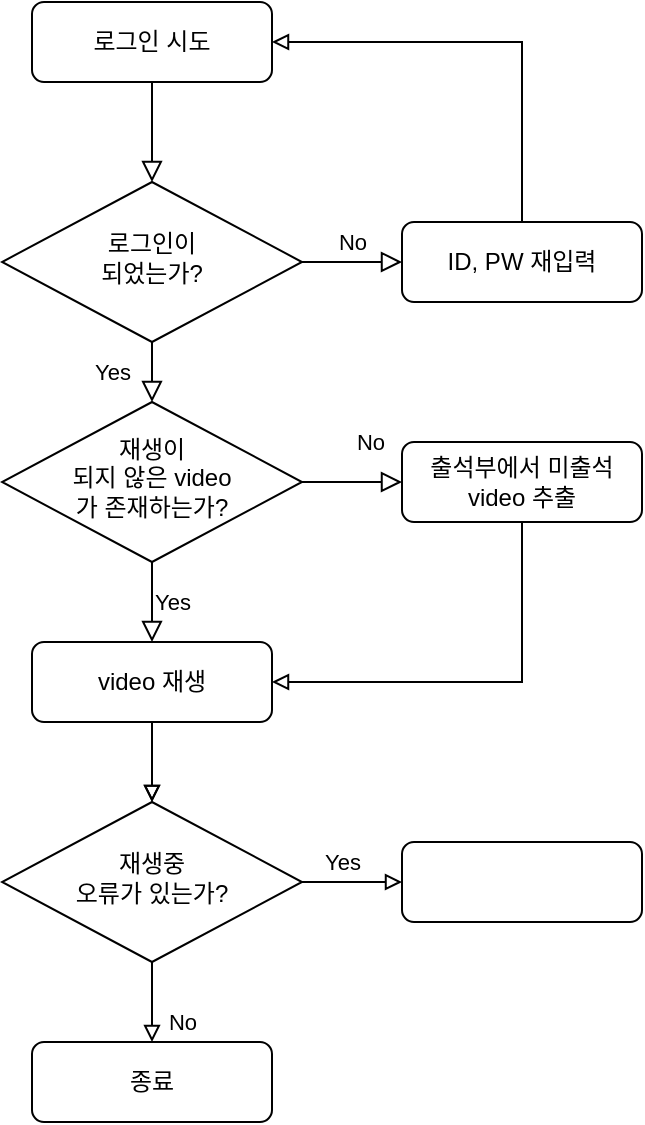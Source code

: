 <mxfile version="14.9.5" type="github">
  <diagram id="cl5mVntGCe-EmmoI5MMx" name="Page-1">
    <mxGraphModel dx="1038" dy="547" grid="1" gridSize="10" guides="1" tooltips="1" connect="1" arrows="1" fold="1" page="1" pageScale="1" pageWidth="827" pageHeight="1169" math="0" shadow="0">
      <root>
        <mxCell id="0" />
        <mxCell id="1" parent="0" />
        <mxCell id="pA539vaEFsXzSZ0-_0Gr-1" value="" style="rounded=0;html=1;jettySize=auto;orthogonalLoop=1;fontSize=11;endArrow=block;endFill=0;endSize=8;strokeWidth=1;shadow=0;labelBackgroundColor=none;edgeStyle=orthogonalEdgeStyle;" edge="1" parent="1" source="pA539vaEFsXzSZ0-_0Gr-2" target="pA539vaEFsXzSZ0-_0Gr-5">
          <mxGeometry relative="1" as="geometry" />
        </mxCell>
        <mxCell id="pA539vaEFsXzSZ0-_0Gr-2" value="로그인 시도" style="rounded=1;whiteSpace=wrap;html=1;fontSize=12;glass=0;strokeWidth=1;shadow=0;" vertex="1" parent="1">
          <mxGeometry x="275" y="80" width="120" height="40" as="geometry" />
        </mxCell>
        <mxCell id="pA539vaEFsXzSZ0-_0Gr-3" value="Yes" style="rounded=0;html=1;jettySize=auto;orthogonalLoop=1;fontSize=11;endArrow=block;endFill=0;endSize=8;strokeWidth=1;shadow=0;labelBackgroundColor=none;edgeStyle=orthogonalEdgeStyle;" edge="1" parent="1" source="pA539vaEFsXzSZ0-_0Gr-5" target="pA539vaEFsXzSZ0-_0Gr-9">
          <mxGeometry y="20" relative="1" as="geometry">
            <mxPoint as="offset" />
          </mxGeometry>
        </mxCell>
        <mxCell id="pA539vaEFsXzSZ0-_0Gr-4" value="No" style="edgeStyle=orthogonalEdgeStyle;rounded=0;html=1;jettySize=auto;orthogonalLoop=1;fontSize=11;endArrow=block;endFill=0;endSize=8;strokeWidth=1;shadow=0;labelBackgroundColor=none;" edge="1" parent="1" source="pA539vaEFsXzSZ0-_0Gr-5" target="pA539vaEFsXzSZ0-_0Gr-6">
          <mxGeometry y="10" relative="1" as="geometry">
            <mxPoint as="offset" />
          </mxGeometry>
        </mxCell>
        <mxCell id="pA539vaEFsXzSZ0-_0Gr-5" value="로그인이 &lt;br&gt;되었는가?" style="rhombus;whiteSpace=wrap;html=1;shadow=0;fontFamily=Helvetica;fontSize=12;align=center;strokeWidth=1;spacing=6;spacingTop=-4;" vertex="1" parent="1">
          <mxGeometry x="260" y="170" width="150" height="80" as="geometry" />
        </mxCell>
        <mxCell id="pA539vaEFsXzSZ0-_0Gr-6" value="ID, PW 재입력" style="rounded=1;whiteSpace=wrap;html=1;fontSize=12;glass=0;strokeWidth=1;shadow=0;" vertex="1" parent="1">
          <mxGeometry x="460" y="190" width="120" height="40" as="geometry" />
        </mxCell>
        <mxCell id="pA539vaEFsXzSZ0-_0Gr-7" value="No" style="rounded=0;html=1;jettySize=auto;orthogonalLoop=1;fontSize=11;endArrow=block;endFill=0;endSize=8;strokeWidth=1;shadow=0;labelBackgroundColor=none;edgeStyle=orthogonalEdgeStyle;" edge="1" parent="1" source="pA539vaEFsXzSZ0-_0Gr-9" target="pA539vaEFsXzSZ0-_0Gr-10">
          <mxGeometry x="0.333" y="20" relative="1" as="geometry">
            <mxPoint as="offset" />
          </mxGeometry>
        </mxCell>
        <mxCell id="pA539vaEFsXzSZ0-_0Gr-8" value="Yes" style="edgeStyle=orthogonalEdgeStyle;rounded=0;html=1;jettySize=auto;orthogonalLoop=1;fontSize=11;endArrow=block;endFill=0;endSize=8;strokeWidth=1;shadow=0;labelBackgroundColor=none;" edge="1" parent="1" source="pA539vaEFsXzSZ0-_0Gr-9" target="pA539vaEFsXzSZ0-_0Gr-12">
          <mxGeometry y="10" relative="1" as="geometry">
            <mxPoint as="offset" />
          </mxGeometry>
        </mxCell>
        <mxCell id="pA539vaEFsXzSZ0-_0Gr-9" value="재생이&lt;br&gt;되지 않은 video&lt;br&gt;가 존재하는가?" style="rhombus;whiteSpace=wrap;html=1;shadow=0;fontFamily=Helvetica;fontSize=12;align=center;strokeWidth=1;spacing=6;spacingTop=-4;" vertex="1" parent="1">
          <mxGeometry x="260" y="280" width="150" height="80" as="geometry" />
        </mxCell>
        <mxCell id="pA539vaEFsXzSZ0-_0Gr-10" value="출석부에서 미출석 video 추출" style="rounded=1;whiteSpace=wrap;html=1;fontSize=12;glass=0;strokeWidth=1;shadow=0;" vertex="1" parent="1">
          <mxGeometry x="460" y="300" width="120" height="40" as="geometry" />
        </mxCell>
        <mxCell id="pA539vaEFsXzSZ0-_0Gr-11" value="" style="edgeStyle=orthogonalEdgeStyle;rounded=0;orthogonalLoop=1;jettySize=auto;html=1;endArrow=block;endFill=0;" edge="1" parent="1" source="pA539vaEFsXzSZ0-_0Gr-12" target="pA539vaEFsXzSZ0-_0Gr-16">
          <mxGeometry relative="1" as="geometry" />
        </mxCell>
        <mxCell id="pA539vaEFsXzSZ0-_0Gr-12" value="video 재생" style="rounded=1;whiteSpace=wrap;html=1;fontSize=12;glass=0;strokeWidth=1;shadow=0;" vertex="1" parent="1">
          <mxGeometry x="275" y="400" width="120" height="40" as="geometry" />
        </mxCell>
        <mxCell id="pA539vaEFsXzSZ0-_0Gr-13" value="" style="endArrow=block;html=1;exitX=0.5;exitY=0;exitDx=0;exitDy=0;entryX=1;entryY=0.5;entryDx=0;entryDy=0;endFill=0;edgeStyle=orthogonalEdgeStyle;rounded=0;" edge="1" parent="1" source="pA539vaEFsXzSZ0-_0Gr-6" target="pA539vaEFsXzSZ0-_0Gr-2">
          <mxGeometry width="50" height="50" relative="1" as="geometry">
            <mxPoint x="430" y="210" as="sourcePoint" />
            <mxPoint x="440" y="90" as="targetPoint" />
          </mxGeometry>
        </mxCell>
        <mxCell id="pA539vaEFsXzSZ0-_0Gr-14" value="" style="endArrow=block;html=1;exitX=0.5;exitY=1;exitDx=0;exitDy=0;entryX=1;entryY=0.5;entryDx=0;entryDy=0;endFill=0;rounded=0;edgeStyle=orthogonalEdgeStyle;" edge="1" parent="1" source="pA539vaEFsXzSZ0-_0Gr-10" target="pA539vaEFsXzSZ0-_0Gr-12">
          <mxGeometry width="50" height="50" relative="1" as="geometry">
            <mxPoint x="580" y="380" as="sourcePoint" />
            <mxPoint x="470" y="420" as="targetPoint" />
          </mxGeometry>
        </mxCell>
        <mxCell id="pA539vaEFsXzSZ0-_0Gr-15" value="" style="endArrow=block;html=1;endFill=0;rounded=0;" edge="1" parent="1">
          <mxGeometry width="50" height="50" relative="1" as="geometry">
            <mxPoint x="335" y="440" as="sourcePoint" />
            <mxPoint x="335" y="480" as="targetPoint" />
            <Array as="points" />
          </mxGeometry>
        </mxCell>
        <mxCell id="pA539vaEFsXzSZ0-_0Gr-16" value="재생중&lt;br&gt;오류가 있는가?" style="rhombus;whiteSpace=wrap;html=1;shadow=0;fontFamily=Helvetica;fontSize=12;align=center;strokeWidth=1;spacing=6;spacingTop=-4;" vertex="1" parent="1">
          <mxGeometry x="260" y="480" width="150" height="80" as="geometry" />
        </mxCell>
        <mxCell id="pA539vaEFsXzSZ0-_0Gr-17" value="No" style="endArrow=block;html=1;endFill=0;exitX=0.5;exitY=1;exitDx=0;exitDy=0;rounded=0;edgeStyle=orthogonalEdgeStyle;" edge="1" parent="1" source="pA539vaEFsXzSZ0-_0Gr-16">
          <mxGeometry x="0.5" y="15" width="50" height="50" relative="1" as="geometry">
            <mxPoint x="340" y="580" as="sourcePoint" />
            <mxPoint x="335" y="600" as="targetPoint" />
            <mxPoint as="offset" />
          </mxGeometry>
        </mxCell>
        <mxCell id="pA539vaEFsXzSZ0-_0Gr-18" value="Yes" style="endArrow=block;html=1;endFill=0;exitX=1;exitY=0.5;exitDx=0;exitDy=0;rounded=0;edgeStyle=orthogonalEdgeStyle;" edge="1" parent="1" source="pA539vaEFsXzSZ0-_0Gr-16">
          <mxGeometry x="-0.2" y="10" width="50" height="50" relative="1" as="geometry">
            <mxPoint x="460" y="520" as="sourcePoint" />
            <mxPoint x="460" y="520" as="targetPoint" />
            <mxPoint as="offset" />
          </mxGeometry>
        </mxCell>
        <mxCell id="pA539vaEFsXzSZ0-_0Gr-19" value="" style="rounded=1;whiteSpace=wrap;html=1;fontSize=12;glass=0;strokeWidth=1;shadow=0;" vertex="1" parent="1">
          <mxGeometry x="460" y="500" width="120" height="40" as="geometry" />
        </mxCell>
        <mxCell id="pA539vaEFsXzSZ0-_0Gr-20" value="종료" style="rounded=1;whiteSpace=wrap;html=1;fontSize=12;glass=0;strokeWidth=1;shadow=0;" vertex="1" parent="1">
          <mxGeometry x="275" y="600" width="120" height="40" as="geometry" />
        </mxCell>
      </root>
    </mxGraphModel>
  </diagram>
</mxfile>
